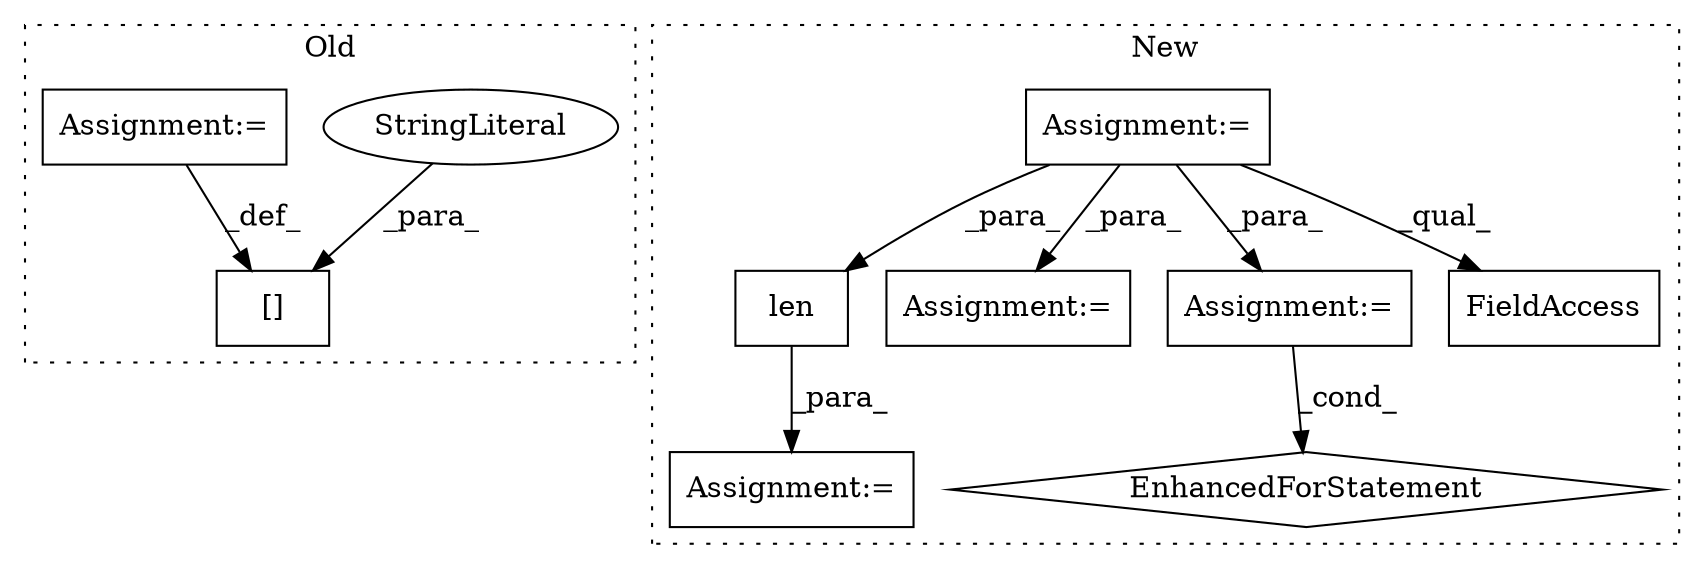 digraph G {
subgraph cluster0 {
1 [label="[]" a="2" s="11744,11762" l="11,1" shape="box"];
4 [label="StringLiteral" a="45" s="11755" l="7" shape="ellipse"];
10 [label="Assignment:=" a="7" s="11763" l="1" shape="box"];
label = "Old";
style="dotted";
}
subgraph cluster1 {
2 [label="len" a="32" s="13167,13185" l="4,1" shape="box"];
3 [label="Assignment:=" a="7" s="13098,13187" l="53,2" shape="box"];
5 [label="Assignment:=" a="7" s="12051" l="7" shape="box"];
6 [label="Assignment:=" a="7" s="12175,12274" l="63,2" shape="box"];
7 [label="Assignment:=" a="7" s="12389,12471" l="57,2" shape="box"];
8 [label="FieldAccess" a="22" s="12799" l="14" shape="box"];
9 [label="EnhancedForStatement" a="70" s="12389,12471" l="57,2" shape="diamond"];
label = "New";
style="dotted";
}
2 -> 3 [label="_para_"];
4 -> 1 [label="_para_"];
5 -> 6 [label="_para_"];
5 -> 8 [label="_qual_"];
5 -> 7 [label="_para_"];
5 -> 2 [label="_para_"];
7 -> 9 [label="_cond_"];
10 -> 1 [label="_def_"];
}